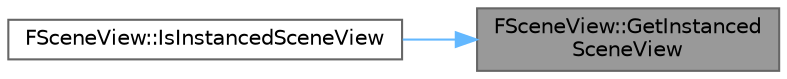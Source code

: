 digraph "FSceneView::GetInstancedSceneView"
{
 // INTERACTIVE_SVG=YES
 // LATEX_PDF_SIZE
  bgcolor="transparent";
  edge [fontname=Helvetica,fontsize=10,labelfontname=Helvetica,labelfontsize=10];
  node [fontname=Helvetica,fontsize=10,shape=box,height=0.2,width=0.4];
  rankdir="RL";
  Node1 [id="Node000001",label="FSceneView::GetInstanced\lSceneView",height=0.2,width=0.4,color="gray40", fillcolor="grey60", style="filled", fontcolor="black",tooltip="Get the first secondary view associated with the primary view."];
  Node1 -> Node2 [id="edge1_Node000001_Node000002",dir="back",color="steelblue1",style="solid",tooltip=" "];
  Node2 [id="Node000002",label="FSceneView::IsInstancedSceneView",height=0.2,width=0.4,color="grey40", fillcolor="white", style="filled",URL="$d1/d4c/classFSceneView.html#a083b00fd6b5778da9832bdd32659850d",tooltip="Checks whether this is the instanced view of a stereo pair."];
}
